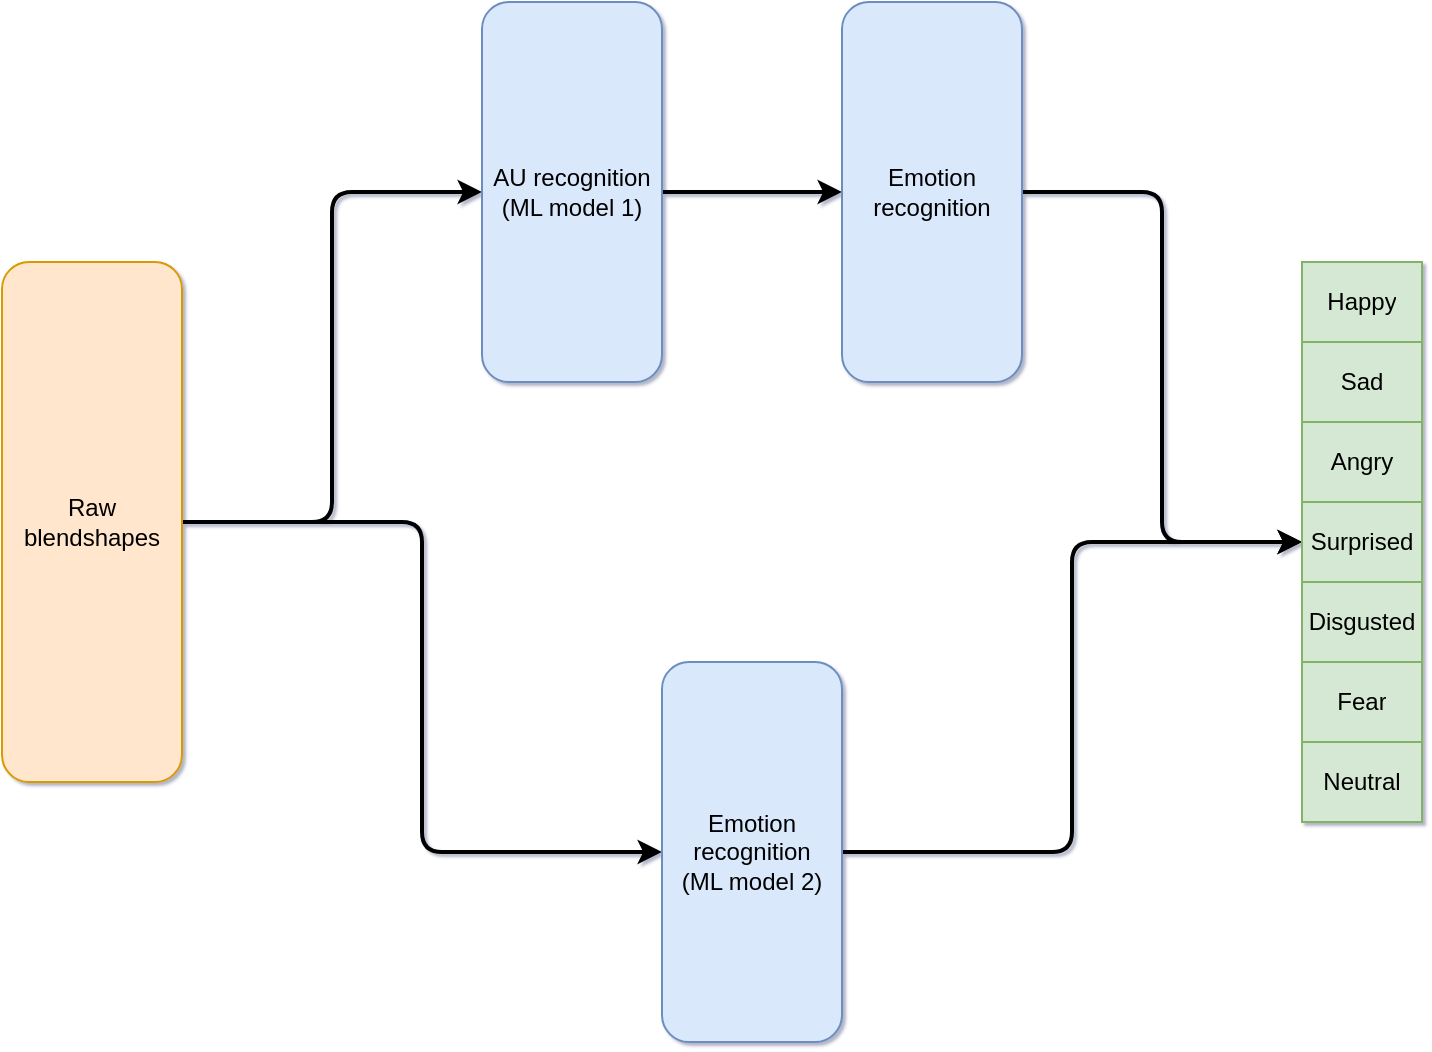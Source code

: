 <mxfile version="15.4.0" type="device"><diagram id="3paPXQ7LZJPQS3z-HqSy" name="Page-1"><mxGraphModel dx="1113" dy="707" grid="1" gridSize="10" guides="1" tooltips="1" connect="1" arrows="1" fold="1" page="1" pageScale="1" pageWidth="1169" pageHeight="827" background="#ffffff" math="0" shadow="1"><root><mxCell id="0"/><mxCell id="1" parent="0"/><mxCell id="4qfYJACqXyChsIJs_TeZ-28" style="edgeStyle=orthogonalEdgeStyle;orthogonalLoop=1;jettySize=auto;html=1;exitX=1;exitY=0.5;exitDx=0;exitDy=0;entryX=0;entryY=0.5;entryDx=0;entryDy=0;strokeWidth=2;" edge="1" parent="1" source="4qfYJACqXyChsIJs_TeZ-1" target="4qfYJACqXyChsIJs_TeZ-2"><mxGeometry relative="1" as="geometry"/></mxCell><mxCell id="4qfYJACqXyChsIJs_TeZ-29" style="edgeStyle=orthogonalEdgeStyle;orthogonalLoop=1;jettySize=auto;html=1;exitX=1;exitY=0.5;exitDx=0;exitDy=0;strokeWidth=2;shadow=0;" edge="1" parent="1" source="4qfYJACqXyChsIJs_TeZ-1" target="4qfYJACqXyChsIJs_TeZ-5"><mxGeometry relative="1" as="geometry"/></mxCell><mxCell id="4qfYJACqXyChsIJs_TeZ-1" value="Raw blendshapes" style="whiteSpace=wrap;html=1;fillColor=#ffe6cc;strokeColor=#d79b00;rounded=1;" vertex="1" parent="1"><mxGeometry x="30" y="160" width="90" height="260" as="geometry"/></mxCell><mxCell id="4qfYJACqXyChsIJs_TeZ-30" style="edgeStyle=orthogonalEdgeStyle;orthogonalLoop=1;jettySize=auto;html=1;exitX=1;exitY=0.5;exitDx=0;exitDy=0;entryX=0;entryY=0.5;entryDx=0;entryDy=0;strokeWidth=2;" edge="1" parent="1" source="4qfYJACqXyChsIJs_TeZ-2" target="4qfYJACqXyChsIJs_TeZ-3"><mxGeometry relative="1" as="geometry"/></mxCell><mxCell id="4qfYJACqXyChsIJs_TeZ-2" value="AU recognition&lt;br&gt;(ML model 1)" style="whiteSpace=wrap;html=1;fillColor=#dae8fc;strokeColor=#6c8ebf;rounded=1;" vertex="1" parent="1"><mxGeometry x="270" y="30" width="90" height="190" as="geometry"/></mxCell><mxCell id="4qfYJACqXyChsIJs_TeZ-31" style="edgeStyle=orthogonalEdgeStyle;orthogonalLoop=1;jettySize=auto;html=1;exitX=1;exitY=0.5;exitDx=0;exitDy=0;strokeWidth=2;" edge="1" parent="1" source="4qfYJACqXyChsIJs_TeZ-3" target="4qfYJACqXyChsIJs_TeZ-16"><mxGeometry relative="1" as="geometry"/></mxCell><mxCell id="4qfYJACqXyChsIJs_TeZ-3" value="Emotion recognition" style="whiteSpace=wrap;html=1;fillColor=#dae8fc;strokeColor=#6c8ebf;rounded=1;" vertex="1" parent="1"><mxGeometry x="450" y="30" width="90" height="190" as="geometry"/></mxCell><mxCell id="4qfYJACqXyChsIJs_TeZ-32" style="edgeStyle=orthogonalEdgeStyle;orthogonalLoop=1;jettySize=auto;html=1;exitX=1;exitY=0.5;exitDx=0;exitDy=0;strokeWidth=2;" edge="1" parent="1" source="4qfYJACqXyChsIJs_TeZ-5" target="4qfYJACqXyChsIJs_TeZ-16"><mxGeometry relative="1" as="geometry"/></mxCell><mxCell id="4qfYJACqXyChsIJs_TeZ-5" value="Emotion recognition&lt;br&gt;(ML model 2)" style="whiteSpace=wrap;html=1;fillColor=#dae8fc;strokeColor=#6c8ebf;rounded=1;" vertex="1" parent="1"><mxGeometry x="360" y="360" width="90" height="190" as="geometry"/></mxCell><mxCell id="4qfYJACqXyChsIJs_TeZ-6" value="" style="shape=table;startSize=0;container=1;collapsible=0;childLayout=tableLayout;fillColor=#d5e8d4;strokeColor=#82b366;shadow=0;rounded=1;" vertex="1" parent="1"><mxGeometry x="680" y="160" width="60" height="280" as="geometry"/></mxCell><mxCell id="4qfYJACqXyChsIJs_TeZ-7" value="" style="shape=partialRectangle;collapsible=0;dropTarget=0;pointerEvents=0;fillColor=none;top=0;left=0;bottom=0;right=0;points=[[0,0.5],[1,0.5]];portConstraint=eastwest;rounded=1;" vertex="1" parent="4qfYJACqXyChsIJs_TeZ-6"><mxGeometry width="60" height="40" as="geometry"/></mxCell><mxCell id="4qfYJACqXyChsIJs_TeZ-8" value="Happy" style="shape=partialRectangle;html=1;whiteSpace=wrap;connectable=0;overflow=hidden;fillColor=none;top=0;left=0;bottom=0;right=0;pointerEvents=1;rounded=1;" vertex="1" parent="4qfYJACqXyChsIJs_TeZ-7"><mxGeometry width="60" height="40" as="geometry"><mxRectangle width="60" height="40" as="alternateBounds"/></mxGeometry></mxCell><mxCell id="4qfYJACqXyChsIJs_TeZ-10" value="" style="shape=partialRectangle;collapsible=0;dropTarget=0;pointerEvents=0;fillColor=none;top=0;left=0;bottom=0;right=0;points=[[0,0.5],[1,0.5]];portConstraint=eastwest;rounded=1;" vertex="1" parent="4qfYJACqXyChsIJs_TeZ-6"><mxGeometry y="40" width="60" height="40" as="geometry"/></mxCell><mxCell id="4qfYJACqXyChsIJs_TeZ-11" value="Sad" style="shape=partialRectangle;html=1;whiteSpace=wrap;connectable=0;overflow=hidden;fillColor=none;top=0;left=0;bottom=0;right=0;pointerEvents=1;rounded=1;" vertex="1" parent="4qfYJACqXyChsIJs_TeZ-10"><mxGeometry width="60" height="40" as="geometry"><mxRectangle width="60" height="40" as="alternateBounds"/></mxGeometry></mxCell><mxCell id="4qfYJACqXyChsIJs_TeZ-13" value="" style="shape=partialRectangle;collapsible=0;dropTarget=0;pointerEvents=0;fillColor=none;top=0;left=0;bottom=0;right=0;points=[[0,0.5],[1,0.5]];portConstraint=eastwest;rounded=1;" vertex="1" parent="4qfYJACqXyChsIJs_TeZ-6"><mxGeometry y="80" width="60" height="40" as="geometry"/></mxCell><mxCell id="4qfYJACqXyChsIJs_TeZ-14" value="Angry" style="shape=partialRectangle;html=1;whiteSpace=wrap;connectable=0;overflow=hidden;fillColor=none;top=0;left=0;bottom=0;right=0;pointerEvents=1;rounded=1;" vertex="1" parent="4qfYJACqXyChsIJs_TeZ-13"><mxGeometry width="60" height="40" as="geometry"><mxRectangle width="60" height="40" as="alternateBounds"/></mxGeometry></mxCell><mxCell id="4qfYJACqXyChsIJs_TeZ-16" value="" style="shape=partialRectangle;collapsible=0;dropTarget=0;pointerEvents=0;fillColor=none;top=0;left=0;bottom=0;right=0;points=[[0,0.5],[1,0.5]];portConstraint=eastwest;rounded=1;" vertex="1" parent="4qfYJACqXyChsIJs_TeZ-6"><mxGeometry y="120" width="60" height="40" as="geometry"/></mxCell><mxCell id="4qfYJACqXyChsIJs_TeZ-17" value="Surprised" style="shape=partialRectangle;html=1;whiteSpace=wrap;connectable=0;overflow=hidden;fillColor=none;top=0;left=0;bottom=0;right=0;pointerEvents=1;rounded=1;" vertex="1" parent="4qfYJACqXyChsIJs_TeZ-16"><mxGeometry width="60" height="40" as="geometry"><mxRectangle width="60" height="40" as="alternateBounds"/></mxGeometry></mxCell><mxCell id="4qfYJACqXyChsIJs_TeZ-19" value="" style="shape=partialRectangle;collapsible=0;dropTarget=0;pointerEvents=0;fillColor=none;top=0;left=0;bottom=0;right=0;points=[[0,0.5],[1,0.5]];portConstraint=eastwest;rounded=1;" vertex="1" parent="4qfYJACqXyChsIJs_TeZ-6"><mxGeometry y="160" width="60" height="40" as="geometry"/></mxCell><mxCell id="4qfYJACqXyChsIJs_TeZ-20" value="Disgusted" style="shape=partialRectangle;html=1;whiteSpace=wrap;connectable=0;overflow=hidden;fillColor=none;top=0;left=0;bottom=0;right=0;pointerEvents=1;rounded=1;" vertex="1" parent="4qfYJACqXyChsIJs_TeZ-19"><mxGeometry width="60" height="40" as="geometry"><mxRectangle width="60" height="40" as="alternateBounds"/></mxGeometry></mxCell><mxCell id="4qfYJACqXyChsIJs_TeZ-22" value="" style="shape=partialRectangle;collapsible=0;dropTarget=0;pointerEvents=0;fillColor=none;top=0;left=0;bottom=0;right=0;points=[[0,0.5],[1,0.5]];portConstraint=eastwest;rounded=1;" vertex="1" parent="4qfYJACqXyChsIJs_TeZ-6"><mxGeometry y="200" width="60" height="40" as="geometry"/></mxCell><mxCell id="4qfYJACqXyChsIJs_TeZ-23" value="Fear" style="shape=partialRectangle;html=1;whiteSpace=wrap;connectable=0;overflow=hidden;fillColor=none;top=0;left=0;bottom=0;right=0;pointerEvents=1;rounded=1;" vertex="1" parent="4qfYJACqXyChsIJs_TeZ-22"><mxGeometry width="60" height="40" as="geometry"><mxRectangle width="60" height="40" as="alternateBounds"/></mxGeometry></mxCell><mxCell id="4qfYJACqXyChsIJs_TeZ-25" value="" style="shape=partialRectangle;collapsible=0;dropTarget=0;pointerEvents=0;fillColor=none;top=0;left=0;bottom=0;right=0;points=[[0,0.5],[1,0.5]];portConstraint=eastwest;rounded=1;" vertex="1" parent="4qfYJACqXyChsIJs_TeZ-6"><mxGeometry y="240" width="60" height="40" as="geometry"/></mxCell><mxCell id="4qfYJACqXyChsIJs_TeZ-26" value="Neutral" style="shape=partialRectangle;html=1;whiteSpace=wrap;connectable=0;overflow=hidden;fillColor=none;top=0;left=0;bottom=0;right=0;pointerEvents=1;rounded=1;" vertex="1" parent="4qfYJACqXyChsIJs_TeZ-25"><mxGeometry width="60" height="40" as="geometry"><mxRectangle width="60" height="40" as="alternateBounds"/></mxGeometry></mxCell></root></mxGraphModel></diagram></mxfile>